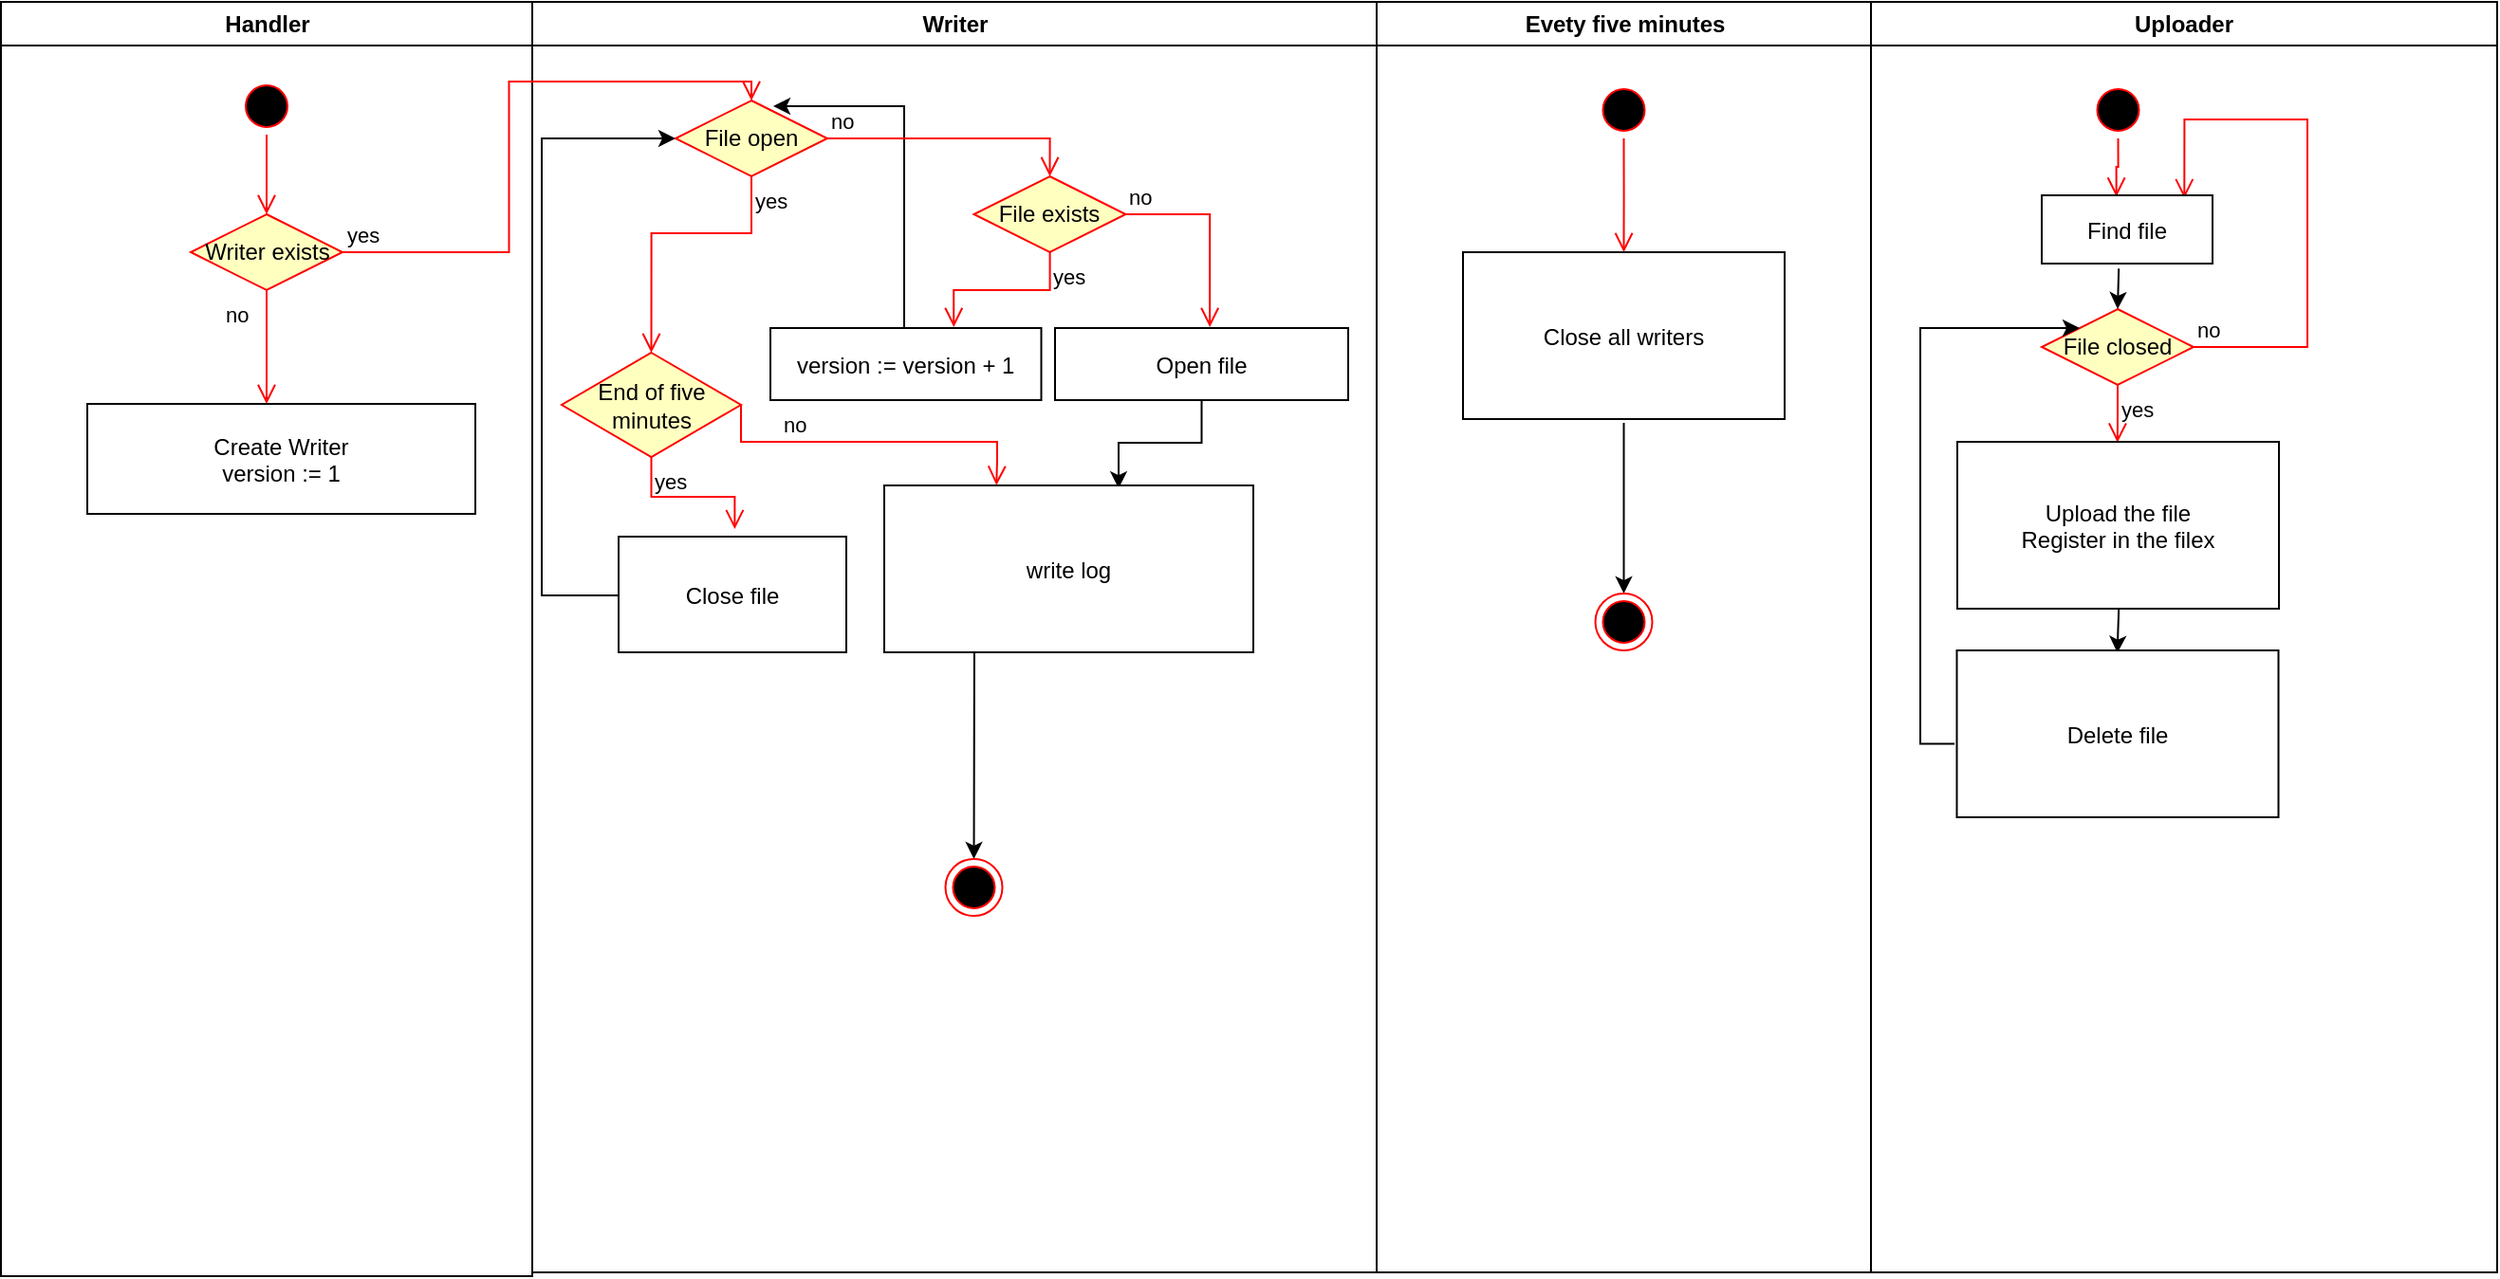 <mxfile version="21.1.2" type="device">
  <diagram name="Page-1" id="e7e014a7-5840-1c2e-5031-d8a46d1fe8dd">
    <mxGraphModel dx="1484" dy="978" grid="1" gridSize="10" guides="1" tooltips="1" connect="1" arrows="1" fold="1" page="1" pageScale="1" pageWidth="1169" pageHeight="826" background="none" math="0" shadow="0">
      <root>
        <mxCell id="0" />
        <mxCell id="1" parent="0" />
        <mxCell id="2" value="Handler" style="swimlane;whiteSpace=wrap" parent="1" vertex="1">
          <mxGeometry x="164.5" y="128" width="280" height="672" as="geometry" />
        </mxCell>
        <mxCell id="5" value="" style="ellipse;shape=startState;fillColor=#000000;strokeColor=#ff0000;" parent="2" vertex="1">
          <mxGeometry x="125" y="40" width="30" height="30" as="geometry" />
        </mxCell>
        <mxCell id="6" value="" style="edgeStyle=elbowEdgeStyle;elbow=horizontal;verticalAlign=bottom;endArrow=open;endSize=8;strokeColor=#FF0000;endFill=1;rounded=0;entryX=0.5;entryY=0;entryDx=0;entryDy=0;" parent="2" source="5" target="e9SpZCX5w9oYPHI--llN-7" edge="1">
          <mxGeometry x="100" y="40" as="geometry">
            <mxPoint x="139.04" y="108.62" as="targetPoint" />
          </mxGeometry>
        </mxCell>
        <mxCell id="e9SpZCX5w9oYPHI--llN-7" value="Writer exists" style="rhombus;whiteSpace=wrap;html=1;fontColor=#000000;fillColor=#ffffc0;strokeColor=#ff0000;" vertex="1" parent="2">
          <mxGeometry x="100" y="112" width="80" height="40" as="geometry" />
        </mxCell>
        <mxCell id="e9SpZCX5w9oYPHI--llN-9" value="no" style="edgeStyle=orthogonalEdgeStyle;html=1;align=left;verticalAlign=top;endArrow=open;endSize=8;strokeColor=#ff0000;rounded=0;" edge="1" source="e9SpZCX5w9oYPHI--llN-7" parent="2">
          <mxGeometry x="-1" y="-24" relative="1" as="geometry">
            <mxPoint x="140" y="212" as="targetPoint" />
            <mxPoint as="offset" />
          </mxGeometry>
        </mxCell>
        <mxCell id="e9SpZCX5w9oYPHI--llN-10" value="Create Writer&#xa;version := 1" style="" vertex="1" parent="2">
          <mxGeometry x="45.5" y="212" width="204.5" height="58" as="geometry" />
        </mxCell>
        <mxCell id="3" value="Writer" style="swimlane;whiteSpace=wrap;fillColor=#FFFFFF;" parent="1" vertex="1">
          <mxGeometry x="444.5" y="128" width="445" height="670" as="geometry" />
        </mxCell>
        <mxCell id="e9SpZCX5w9oYPHI--llN-18" style="edgeStyle=orthogonalEdgeStyle;rounded=0;orthogonalLoop=1;jettySize=auto;html=1;entryX=0.635;entryY=0.018;entryDx=0;entryDy=0;entryPerimeter=0;" edge="1" parent="3" source="rgy_eYncq5Bt91oSv8oi-40" target="rgy_eYncq5Bt91oSv8oi-46">
          <mxGeometry relative="1" as="geometry" />
        </mxCell>
        <mxCell id="rgy_eYncq5Bt91oSv8oi-40" value="Open file" style="" parent="3" vertex="1">
          <mxGeometry x="275.5" y="172" width="154.5" height="38" as="geometry" />
        </mxCell>
        <mxCell id="e9SpZCX5w9oYPHI--llN-17" style="edgeStyle=orthogonalEdgeStyle;rounded=0;orthogonalLoop=1;jettySize=auto;html=1;entryX=0.644;entryY=0.074;entryDx=0;entryDy=0;entryPerimeter=0;" edge="1" parent="3" target="e9SpZCX5w9oYPHI--llN-11">
          <mxGeometry relative="1" as="geometry">
            <mxPoint x="185.5" y="172" as="sourcePoint" />
            <Array as="points">
              <mxPoint x="196" y="172" />
              <mxPoint x="196" y="55" />
            </Array>
          </mxGeometry>
        </mxCell>
        <mxCell id="rgy_eYncq5Bt91oSv8oi-44" value="version := version + 1" style="" parent="3" vertex="1">
          <mxGeometry x="125.5" y="172" width="142.75" height="38" as="geometry" />
        </mxCell>
        <mxCell id="e9SpZCX5w9oYPHI--llN-20" style="edgeStyle=orthogonalEdgeStyle;rounded=0;orthogonalLoop=1;jettySize=auto;html=1;entryX=0.5;entryY=0;entryDx=0;entryDy=0;exitX=0.49;exitY=0.993;exitDx=0;exitDy=0;exitPerimeter=0;" edge="1" parent="3" source="rgy_eYncq5Bt91oSv8oi-46" target="e9SpZCX5w9oYPHI--llN-19">
          <mxGeometry relative="1" as="geometry">
            <mxPoint x="232.5" y="332" as="sourcePoint" />
            <Array as="points">
              <mxPoint x="233" y="328" />
              <mxPoint x="233" y="391" />
            </Array>
          </mxGeometry>
        </mxCell>
        <mxCell id="rgy_eYncq5Bt91oSv8oi-46" value="write log" style="" parent="3" vertex="1">
          <mxGeometry x="185.5" y="255" width="194.5" height="88" as="geometry" />
        </mxCell>
        <mxCell id="e9SpZCX5w9oYPHI--llN-11" value="File open" style="rhombus;whiteSpace=wrap;html=1;fontColor=#000000;fillColor=#ffffc0;strokeColor=#ff0000;" vertex="1" parent="3">
          <mxGeometry x="75.5" y="52" width="80" height="40" as="geometry" />
        </mxCell>
        <mxCell id="e9SpZCX5w9oYPHI--llN-12" value="no" style="edgeStyle=orthogonalEdgeStyle;html=1;align=left;verticalAlign=bottom;endArrow=open;endSize=8;strokeColor=#ff0000;rounded=0;entryX=0.5;entryY=0;entryDx=0;entryDy=0;" edge="1" source="e9SpZCX5w9oYPHI--llN-11" parent="3" target="e9SpZCX5w9oYPHI--llN-14">
          <mxGeometry x="-1" relative="1" as="geometry">
            <mxPoint x="255.5" y="72" as="targetPoint" />
          </mxGeometry>
        </mxCell>
        <mxCell id="e9SpZCX5w9oYPHI--llN-13" value="yes" style="edgeStyle=orthogonalEdgeStyle;html=1;align=left;verticalAlign=top;endArrow=open;endSize=8;strokeColor=#ff0000;rounded=0;entryX=0.5;entryY=0;entryDx=0;entryDy=0;" edge="1" source="e9SpZCX5w9oYPHI--llN-11" parent="3" target="e9SpZCX5w9oYPHI--llN-25">
          <mxGeometry x="-1" relative="1" as="geometry">
            <mxPoint x="115.5" y="152" as="targetPoint" />
            <Array as="points">
              <mxPoint x="116" y="122" />
              <mxPoint x="63" y="122" />
            </Array>
          </mxGeometry>
        </mxCell>
        <mxCell id="e9SpZCX5w9oYPHI--llN-14" value="File exists" style="rhombus;whiteSpace=wrap;html=1;fontColor=#000000;fillColor=#ffffc0;strokeColor=#ff0000;" vertex="1" parent="3">
          <mxGeometry x="232.75" y="92" width="80" height="40" as="geometry" />
        </mxCell>
        <mxCell id="e9SpZCX5w9oYPHI--llN-15" value="no" style="edgeStyle=orthogonalEdgeStyle;html=1;align=left;verticalAlign=bottom;endArrow=open;endSize=8;strokeColor=#ff0000;rounded=0;entryX=0.528;entryY=-0.014;entryDx=0;entryDy=0;entryPerimeter=0;exitX=1;exitY=0.5;exitDx=0;exitDy=0;" edge="1" source="e9SpZCX5w9oYPHI--llN-14" parent="3" target="rgy_eYncq5Bt91oSv8oi-40">
          <mxGeometry x="-1" relative="1" as="geometry">
            <mxPoint x="412.5" y="102" as="targetPoint" />
          </mxGeometry>
        </mxCell>
        <mxCell id="e9SpZCX5w9oYPHI--llN-16" value="yes" style="edgeStyle=orthogonalEdgeStyle;html=1;align=left;verticalAlign=top;endArrow=open;endSize=8;strokeColor=#ff0000;rounded=0;entryX=0.677;entryY=-0.014;entryDx=0;entryDy=0;entryPerimeter=0;" edge="1" source="e9SpZCX5w9oYPHI--llN-14" parent="3" target="rgy_eYncq5Bt91oSv8oi-44">
          <mxGeometry x="-1" relative="1" as="geometry">
            <mxPoint x="272.75" y="182" as="targetPoint" />
          </mxGeometry>
        </mxCell>
        <mxCell id="e9SpZCX5w9oYPHI--llN-19" value="" style="ellipse;html=1;shape=endState;fillColor=#000000;strokeColor=#ff0000;" vertex="1" parent="3">
          <mxGeometry x="217.75" y="452" width="30" height="30" as="geometry" />
        </mxCell>
        <mxCell id="e9SpZCX5w9oYPHI--llN-25" value="End of five minutes" style="rhombus;whiteSpace=wrap;html=1;fontColor=#000000;fillColor=#ffffc0;strokeColor=#ff0000;" vertex="1" parent="3">
          <mxGeometry x="15.5" y="185" width="94.5" height="55" as="geometry" />
        </mxCell>
        <mxCell id="e9SpZCX5w9oYPHI--llN-26" value="no" style="edgeStyle=orthogonalEdgeStyle;html=1;align=left;verticalAlign=bottom;endArrow=open;endSize=8;strokeColor=#ff0000;rounded=0;entryX=0.304;entryY=-0.001;entryDx=0;entryDy=0;entryPerimeter=0;exitX=1;exitY=0.5;exitDx=0;exitDy=0;" edge="1" source="e9SpZCX5w9oYPHI--llN-25" parent="3" target="rgy_eYncq5Bt91oSv8oi-46">
          <mxGeometry x="-0.557" relative="1" as="geometry">
            <mxPoint x="195.5" y="205" as="targetPoint" />
            <Array as="points">
              <mxPoint x="110" y="232" />
              <mxPoint x="245" y="232" />
              <mxPoint x="245" y="241" />
              <mxPoint x="245" y="241" />
            </Array>
            <mxPoint as="offset" />
          </mxGeometry>
        </mxCell>
        <mxCell id="e9SpZCX5w9oYPHI--llN-27" value="yes" style="edgeStyle=orthogonalEdgeStyle;html=1;align=left;verticalAlign=top;endArrow=open;endSize=8;strokeColor=#ff0000;rounded=0;entryX=0.51;entryY=-0.065;entryDx=0;entryDy=0;entryPerimeter=0;" edge="1" source="e9SpZCX5w9oYPHI--llN-25" parent="3" target="e9SpZCX5w9oYPHI--llN-28">
          <mxGeometry x="-1" relative="1" as="geometry">
            <mxPoint x="55.5" y="285" as="targetPoint" />
          </mxGeometry>
        </mxCell>
        <mxCell id="e9SpZCX5w9oYPHI--llN-29" style="edgeStyle=orthogonalEdgeStyle;rounded=0;orthogonalLoop=1;jettySize=auto;html=1;exitX=0.013;exitY=0.541;exitDx=0;exitDy=0;exitPerimeter=0;" edge="1" parent="3" source="e9SpZCX5w9oYPHI--llN-28" target="e9SpZCX5w9oYPHI--llN-11">
          <mxGeometry relative="1" as="geometry">
            <Array as="points">
              <mxPoint x="47" y="313" />
              <mxPoint x="5" y="313" />
              <mxPoint x="5" y="72" />
            </Array>
          </mxGeometry>
        </mxCell>
        <mxCell id="e9SpZCX5w9oYPHI--llN-28" value="Close file" style="" vertex="1" parent="3">
          <mxGeometry x="45.5" y="282" width="120" height="61" as="geometry" />
        </mxCell>
        <mxCell id="4" value="Evety five minutes" style="swimlane;whiteSpace=wrap" parent="1" vertex="1">
          <mxGeometry x="889.5" y="128" width="260.5" height="670" as="geometry" />
        </mxCell>
        <mxCell id="e9SpZCX5w9oYPHI--llN-24" style="edgeStyle=orthogonalEdgeStyle;rounded=0;orthogonalLoop=1;jettySize=auto;html=1;entryX=0.5;entryY=0;entryDx=0;entryDy=0;exitX=0.5;exitY=1.023;exitDx=0;exitDy=0;exitPerimeter=0;" edge="1" parent="4" source="rgy_eYncq5Bt91oSv8oi-43" target="e9SpZCX5w9oYPHI--llN-23">
          <mxGeometry relative="1" as="geometry" />
        </mxCell>
        <mxCell id="rgy_eYncq5Bt91oSv8oi-43" value="Close all writers" style="" parent="4" vertex="1">
          <mxGeometry x="45.5" y="132" width="169.5" height="88" as="geometry" />
        </mxCell>
        <mxCell id="e9SpZCX5w9oYPHI--llN-21" value="" style="ellipse;html=1;shape=startState;fillColor=#000000;strokeColor=#ff0000;" vertex="1" parent="4">
          <mxGeometry x="115.25" y="42" width="30" height="30" as="geometry" />
        </mxCell>
        <mxCell id="e9SpZCX5w9oYPHI--llN-22" value="" style="edgeStyle=orthogonalEdgeStyle;html=1;verticalAlign=bottom;endArrow=open;endSize=8;strokeColor=#ff0000;rounded=0;" edge="1" source="e9SpZCX5w9oYPHI--llN-21" parent="4">
          <mxGeometry relative="1" as="geometry">
            <mxPoint x="130.25" y="132" as="targetPoint" />
          </mxGeometry>
        </mxCell>
        <mxCell id="e9SpZCX5w9oYPHI--llN-23" value="" style="ellipse;html=1;shape=endState;fillColor=#000000;strokeColor=#ff0000;" vertex="1" parent="4">
          <mxGeometry x="115.25" y="312" width="30" height="30" as="geometry" />
        </mxCell>
        <mxCell id="e9SpZCX5w9oYPHI--llN-8" value="yes" style="edgeStyle=orthogonalEdgeStyle;html=1;align=left;verticalAlign=bottom;endArrow=open;endSize=8;strokeColor=#ff0000;rounded=0;entryX=0.5;entryY=0;entryDx=0;entryDy=0;" edge="1" source="e9SpZCX5w9oYPHI--llN-7" parent="1" target="e9SpZCX5w9oYPHI--llN-11">
          <mxGeometry x="-1" relative="1" as="geometry">
            <mxPoint x="444.5" y="260" as="targetPoint" />
          </mxGeometry>
        </mxCell>
        <mxCell id="e9SpZCX5w9oYPHI--llN-30" value="Uploader" style="swimlane;whiteSpace=wrap" vertex="1" parent="1">
          <mxGeometry x="1150" y="128" width="330" height="670" as="geometry" />
        </mxCell>
        <mxCell id="e9SpZCX5w9oYPHI--llN-33" value="" style="ellipse;html=1;shape=startState;fillColor=#000000;strokeColor=#ff0000;" vertex="1" parent="e9SpZCX5w9oYPHI--llN-30">
          <mxGeometry x="115.25" y="42" width="30" height="30" as="geometry" />
        </mxCell>
        <mxCell id="e9SpZCX5w9oYPHI--llN-34" value="" style="edgeStyle=orthogonalEdgeStyle;html=1;verticalAlign=bottom;endArrow=open;endSize=8;strokeColor=#ff0000;rounded=0;entryX=0.437;entryY=0.02;entryDx=0;entryDy=0;entryPerimeter=0;" edge="1" parent="e9SpZCX5w9oYPHI--llN-30" source="e9SpZCX5w9oYPHI--llN-33" target="e9SpZCX5w9oYPHI--llN-43">
          <mxGeometry relative="1" as="geometry">
            <mxPoint x="130.25" y="132" as="targetPoint" />
          </mxGeometry>
        </mxCell>
        <mxCell id="e9SpZCX5w9oYPHI--llN-36" value="File closed" style="rhombus;whiteSpace=wrap;html=1;fontColor=#000000;fillColor=#ffffc0;strokeColor=#ff0000;" vertex="1" parent="e9SpZCX5w9oYPHI--llN-30">
          <mxGeometry x="90" y="162" width="80" height="40" as="geometry" />
        </mxCell>
        <mxCell id="e9SpZCX5w9oYPHI--llN-37" value="no" style="edgeStyle=orthogonalEdgeStyle;html=1;align=left;verticalAlign=bottom;endArrow=open;endSize=8;strokeColor=#ff0000;rounded=0;entryX=0.835;entryY=0.043;entryDx=0;entryDy=0;entryPerimeter=0;exitX=1;exitY=0.5;exitDx=0;exitDy=0;" edge="1" source="e9SpZCX5w9oYPHI--llN-36" parent="e9SpZCX5w9oYPHI--llN-30" target="e9SpZCX5w9oYPHI--llN-43">
          <mxGeometry x="-1" relative="1" as="geometry">
            <mxPoint x="270" y="142" as="targetPoint" />
            <Array as="points">
              <mxPoint x="230" y="182" />
              <mxPoint x="230" y="62" />
              <mxPoint x="165" y="62" />
            </Array>
          </mxGeometry>
        </mxCell>
        <mxCell id="e9SpZCX5w9oYPHI--llN-38" value="yes" style="edgeStyle=orthogonalEdgeStyle;html=1;align=left;verticalAlign=top;endArrow=open;endSize=8;strokeColor=#ff0000;rounded=0;entryX=0.498;entryY=0.004;entryDx=0;entryDy=0;entryPerimeter=0;" edge="1" source="e9SpZCX5w9oYPHI--llN-36" parent="e9SpZCX5w9oYPHI--llN-30" target="e9SpZCX5w9oYPHI--llN-39">
          <mxGeometry x="-1" relative="1" as="geometry">
            <mxPoint x="130" y="232" as="targetPoint" />
          </mxGeometry>
        </mxCell>
        <mxCell id="e9SpZCX5w9oYPHI--llN-40" style="edgeStyle=orthogonalEdgeStyle;rounded=0;orthogonalLoop=1;jettySize=auto;html=1;entryX=0;entryY=0;entryDx=0;entryDy=0;exitX=-0.007;exitY=0.559;exitDx=0;exitDy=0;exitPerimeter=0;" edge="1" parent="e9SpZCX5w9oYPHI--llN-30" source="e9SpZCX5w9oYPHI--llN-41" target="e9SpZCX5w9oYPHI--llN-36">
          <mxGeometry relative="1" as="geometry">
            <Array as="points">
              <mxPoint x="26" y="391" />
              <mxPoint x="26" y="172" />
            </Array>
          </mxGeometry>
        </mxCell>
        <mxCell id="e9SpZCX5w9oYPHI--llN-42" style="edgeStyle=orthogonalEdgeStyle;rounded=0;orthogonalLoop=1;jettySize=auto;html=1;entryX=0.499;entryY=0.015;entryDx=0;entryDy=0;entryPerimeter=0;exitX=0.502;exitY=1;exitDx=0;exitDy=0;exitPerimeter=0;" edge="1" parent="e9SpZCX5w9oYPHI--llN-30" source="e9SpZCX5w9oYPHI--llN-39" target="e9SpZCX5w9oYPHI--llN-41">
          <mxGeometry relative="1" as="geometry" />
        </mxCell>
        <mxCell id="e9SpZCX5w9oYPHI--llN-39" value="Upload the file&#xa;Register in the filex" style="" vertex="1" parent="e9SpZCX5w9oYPHI--llN-30">
          <mxGeometry x="45.5" y="232" width="169.5" height="88" as="geometry" />
        </mxCell>
        <mxCell id="e9SpZCX5w9oYPHI--llN-41" value="Delete file" style="" vertex="1" parent="e9SpZCX5w9oYPHI--llN-30">
          <mxGeometry x="45.25" y="342" width="169.5" height="88" as="geometry" />
        </mxCell>
        <mxCell id="e9SpZCX5w9oYPHI--llN-45" style="edgeStyle=orthogonalEdgeStyle;rounded=0;orthogonalLoop=1;jettySize=auto;html=1;entryX=0.5;entryY=0;entryDx=0;entryDy=0;exitX=0.451;exitY=1.072;exitDx=0;exitDy=0;exitPerimeter=0;" edge="1" parent="e9SpZCX5w9oYPHI--llN-30" source="e9SpZCX5w9oYPHI--llN-43" target="e9SpZCX5w9oYPHI--llN-36">
          <mxGeometry relative="1" as="geometry" />
        </mxCell>
        <mxCell id="e9SpZCX5w9oYPHI--llN-43" value="Find file" style="" vertex="1" parent="e9SpZCX5w9oYPHI--llN-30">
          <mxGeometry x="90" y="102" width="90" height="36" as="geometry" />
        </mxCell>
      </root>
    </mxGraphModel>
  </diagram>
</mxfile>
